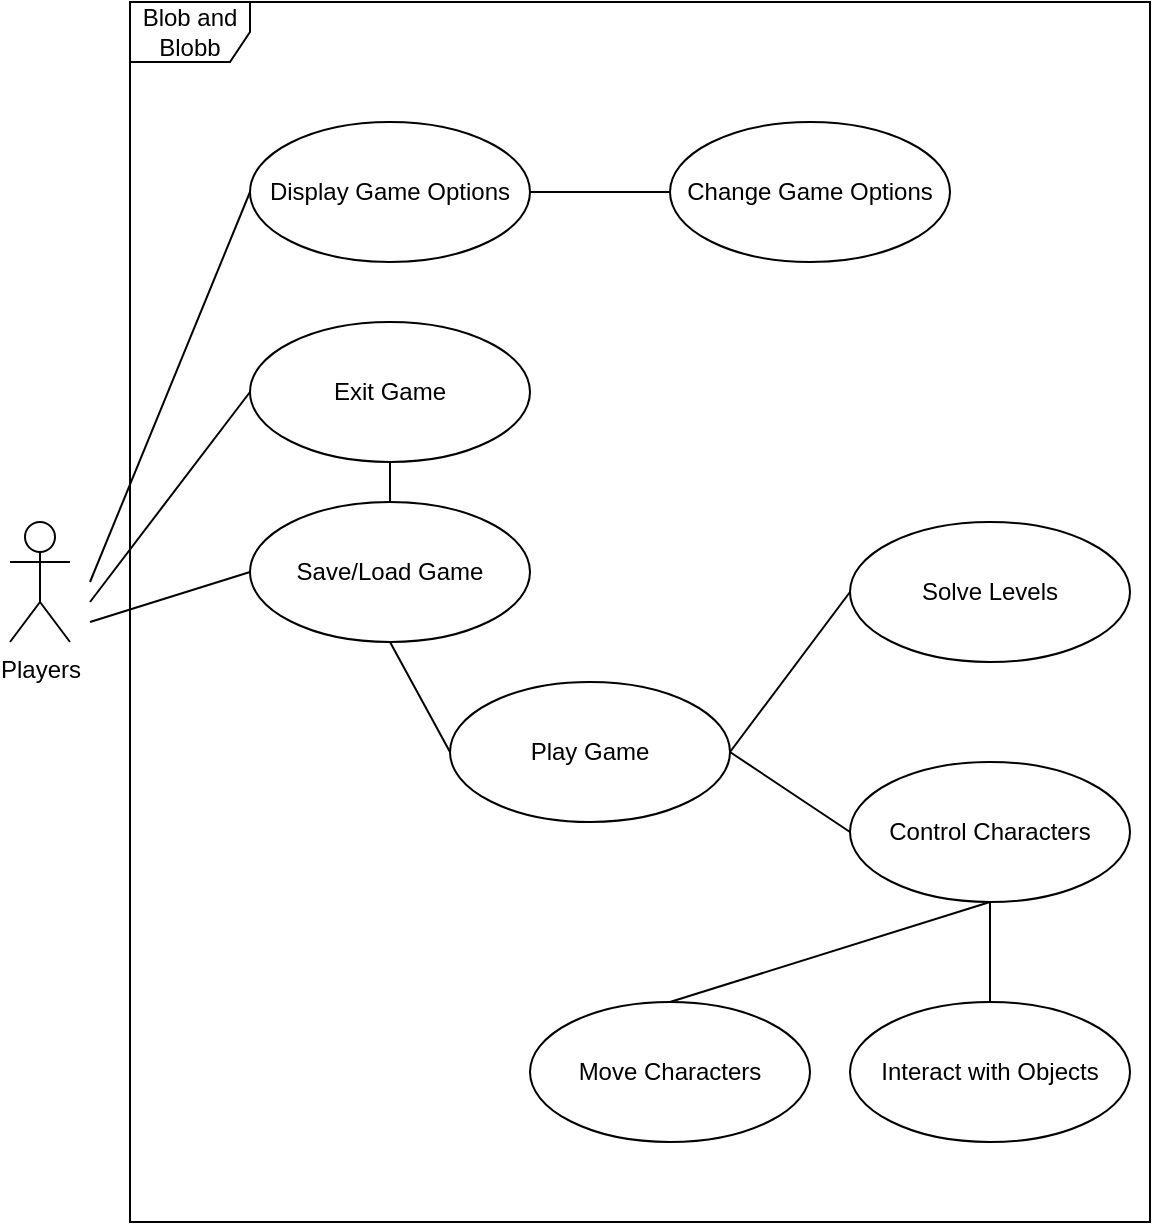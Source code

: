 <mxfile version="28.2.7">
  <diagram name="Page-1" id="B_CZKgfke7hHbDKBuYJC">
    <mxGraphModel dx="701" dy="848" grid="1" gridSize="10" guides="1" tooltips="1" connect="1" arrows="1" fold="1" page="1" pageScale="1" pageWidth="850" pageHeight="1100" math="0" shadow="0">
      <root>
        <mxCell id="0" />
        <mxCell id="1" parent="0" />
        <mxCell id="oDRdqVS_ewwFijsyL7DO-1" value="Players" style="shape=umlActor;verticalLabelPosition=bottom;verticalAlign=top;html=1;" vertex="1" parent="1">
          <mxGeometry x="140" y="390" width="30" height="60" as="geometry" />
        </mxCell>
        <mxCell id="oDRdqVS_ewwFijsyL7DO-3" value="Blob and Blobb" style="shape=umlFrame;whiteSpace=wrap;html=1;pointerEvents=0;" vertex="1" parent="1">
          <mxGeometry x="200" y="130" width="510" height="610" as="geometry" />
        </mxCell>
        <mxCell id="oDRdqVS_ewwFijsyL7DO-4" value="Display Game Options" style="ellipse;whiteSpace=wrap;html=1;" vertex="1" parent="1">
          <mxGeometry x="260" y="190" width="140" height="70" as="geometry" />
        </mxCell>
        <mxCell id="oDRdqVS_ewwFijsyL7DO-5" value="Change Game Options" style="ellipse;whiteSpace=wrap;html=1;" vertex="1" parent="1">
          <mxGeometry x="470" y="190" width="140" height="70" as="geometry" />
        </mxCell>
        <mxCell id="oDRdqVS_ewwFijsyL7DO-6" value="Save/Load Game" style="ellipse;whiteSpace=wrap;html=1;" vertex="1" parent="1">
          <mxGeometry x="260" y="380" width="140" height="70" as="geometry" />
        </mxCell>
        <mxCell id="oDRdqVS_ewwFijsyL7DO-7" value="Exit Game" style="ellipse;whiteSpace=wrap;html=1;" vertex="1" parent="1">
          <mxGeometry x="260" y="290" width="140" height="70" as="geometry" />
        </mxCell>
        <mxCell id="oDRdqVS_ewwFijsyL7DO-8" value="Play Game" style="ellipse;whiteSpace=wrap;html=1;" vertex="1" parent="1">
          <mxGeometry x="360" y="470" width="140" height="70" as="geometry" />
        </mxCell>
        <mxCell id="oDRdqVS_ewwFijsyL7DO-10" value="Solve Levels" style="ellipse;whiteSpace=wrap;html=1;" vertex="1" parent="1">
          <mxGeometry x="560" y="390" width="140" height="70" as="geometry" />
        </mxCell>
        <mxCell id="oDRdqVS_ewwFijsyL7DO-11" value="Control Characters" style="ellipse;whiteSpace=wrap;html=1;" vertex="1" parent="1">
          <mxGeometry x="560" y="510" width="140" height="70" as="geometry" />
        </mxCell>
        <mxCell id="oDRdqVS_ewwFijsyL7DO-12" value="Move Characters" style="ellipse;whiteSpace=wrap;html=1;" vertex="1" parent="1">
          <mxGeometry x="400" y="630" width="140" height="70" as="geometry" />
        </mxCell>
        <mxCell id="oDRdqVS_ewwFijsyL7DO-13" value="Interact with Objects" style="ellipse;whiteSpace=wrap;html=1;" vertex="1" parent="1">
          <mxGeometry x="560" y="630" width="140" height="70" as="geometry" />
        </mxCell>
        <mxCell id="oDRdqVS_ewwFijsyL7DO-15" value="" style="endArrow=none;html=1;rounded=0;fontSize=12;startSize=8;endSize=8;curved=1;entryX=0;entryY=0.5;entryDx=0;entryDy=0;" edge="1" parent="1" target="oDRdqVS_ewwFijsyL7DO-4">
          <mxGeometry width="50" height="50" relative="1" as="geometry">
            <mxPoint x="180" y="420" as="sourcePoint" />
            <mxPoint x="480" y="330" as="targetPoint" />
          </mxGeometry>
        </mxCell>
        <mxCell id="oDRdqVS_ewwFijsyL7DO-16" value="" style="endArrow=none;html=1;rounded=0;fontSize=12;startSize=8;endSize=8;curved=1;entryX=0;entryY=0.5;entryDx=0;entryDy=0;" edge="1" parent="1" target="oDRdqVS_ewwFijsyL7DO-7">
          <mxGeometry width="50" height="50" relative="1" as="geometry">
            <mxPoint x="180" y="430" as="sourcePoint" />
            <mxPoint x="285" y="420" as="targetPoint" />
          </mxGeometry>
        </mxCell>
        <mxCell id="oDRdqVS_ewwFijsyL7DO-17" value="" style="endArrow=none;html=1;rounded=0;fontSize=12;startSize=8;endSize=8;curved=1;entryX=0;entryY=0.5;entryDx=0;entryDy=0;" edge="1" parent="1" target="oDRdqVS_ewwFijsyL7DO-6">
          <mxGeometry width="50" height="50" relative="1" as="geometry">
            <mxPoint x="180" y="440" as="sourcePoint" />
            <mxPoint x="351" y="460" as="targetPoint" />
          </mxGeometry>
        </mxCell>
        <mxCell id="oDRdqVS_ewwFijsyL7DO-18" value="" style="endArrow=none;html=1;rounded=0;fontSize=12;startSize=8;endSize=8;curved=1;entryX=0.5;entryY=1;entryDx=0;entryDy=0;exitX=0;exitY=0.5;exitDx=0;exitDy=0;" edge="1" parent="1" source="oDRdqVS_ewwFijsyL7DO-8" target="oDRdqVS_ewwFijsyL7DO-6">
          <mxGeometry width="50" height="50" relative="1" as="geometry">
            <mxPoint x="250" y="540" as="sourcePoint" />
            <mxPoint x="300" y="490" as="targetPoint" />
          </mxGeometry>
        </mxCell>
        <mxCell id="oDRdqVS_ewwFijsyL7DO-19" value="" style="endArrow=none;html=1;rounded=0;fontSize=12;startSize=8;endSize=8;curved=1;exitX=1;exitY=0.5;exitDx=0;exitDy=0;entryX=0;entryY=0.5;entryDx=0;entryDy=0;" edge="1" parent="1" source="oDRdqVS_ewwFijsyL7DO-8" target="oDRdqVS_ewwFijsyL7DO-10">
          <mxGeometry width="50" height="50" relative="1" as="geometry">
            <mxPoint x="420" y="430" as="sourcePoint" />
            <mxPoint x="470" y="380" as="targetPoint" />
          </mxGeometry>
        </mxCell>
        <mxCell id="oDRdqVS_ewwFijsyL7DO-20" value="" style="endArrow=none;html=1;rounded=0;fontSize=12;startSize=8;endSize=8;curved=1;exitX=1;exitY=0.5;exitDx=0;exitDy=0;entryX=0;entryY=0.5;entryDx=0;entryDy=0;" edge="1" parent="1" source="oDRdqVS_ewwFijsyL7DO-8" target="oDRdqVS_ewwFijsyL7DO-11">
          <mxGeometry width="50" height="50" relative="1" as="geometry">
            <mxPoint x="430" y="380" as="sourcePoint" />
            <mxPoint x="480" y="330" as="targetPoint" />
          </mxGeometry>
        </mxCell>
        <mxCell id="oDRdqVS_ewwFijsyL7DO-21" value="" style="endArrow=none;html=1;rounded=0;fontSize=12;startSize=8;endSize=8;curved=1;exitX=1;exitY=0.5;exitDx=0;exitDy=0;entryX=0;entryY=0.5;entryDx=0;entryDy=0;" edge="1" parent="1" source="oDRdqVS_ewwFijsyL7DO-4" target="oDRdqVS_ewwFijsyL7DO-5">
          <mxGeometry width="50" height="50" relative="1" as="geometry">
            <mxPoint x="430" y="380" as="sourcePoint" />
            <mxPoint x="480" y="330" as="targetPoint" />
          </mxGeometry>
        </mxCell>
        <mxCell id="oDRdqVS_ewwFijsyL7DO-26" value="" style="endArrow=none;html=1;rounded=0;fontSize=12;startSize=8;endSize=8;curved=1;entryX=0.5;entryY=1;entryDx=0;entryDy=0;exitX=0.5;exitY=0;exitDx=0;exitDy=0;" edge="1" parent="1" source="oDRdqVS_ewwFijsyL7DO-6" target="oDRdqVS_ewwFijsyL7DO-7">
          <mxGeometry width="50" height="50" relative="1" as="geometry">
            <mxPoint x="430" y="560" as="sourcePoint" />
            <mxPoint x="480" y="510" as="targetPoint" />
          </mxGeometry>
        </mxCell>
        <mxCell id="oDRdqVS_ewwFijsyL7DO-27" value="" style="endArrow=none;html=1;rounded=0;fontSize=12;startSize=8;endSize=8;curved=1;entryX=0.5;entryY=1;entryDx=0;entryDy=0;exitX=0.5;exitY=0;exitDx=0;exitDy=0;" edge="1" parent="1" source="oDRdqVS_ewwFijsyL7DO-12" target="oDRdqVS_ewwFijsyL7DO-11">
          <mxGeometry width="50" height="50" relative="1" as="geometry">
            <mxPoint x="430" y="560" as="sourcePoint" />
            <mxPoint x="480" y="510" as="targetPoint" />
          </mxGeometry>
        </mxCell>
        <mxCell id="oDRdqVS_ewwFijsyL7DO-28" value="" style="endArrow=none;html=1;rounded=0;fontSize=12;startSize=8;endSize=8;curved=1;entryX=0.5;entryY=1;entryDx=0;entryDy=0;exitX=0.5;exitY=0;exitDx=0;exitDy=0;" edge="1" parent="1" source="oDRdqVS_ewwFijsyL7DO-13" target="oDRdqVS_ewwFijsyL7DO-11">
          <mxGeometry width="50" height="50" relative="1" as="geometry">
            <mxPoint x="430" y="560" as="sourcePoint" />
            <mxPoint x="480" y="510" as="targetPoint" />
          </mxGeometry>
        </mxCell>
      </root>
    </mxGraphModel>
  </diagram>
</mxfile>
